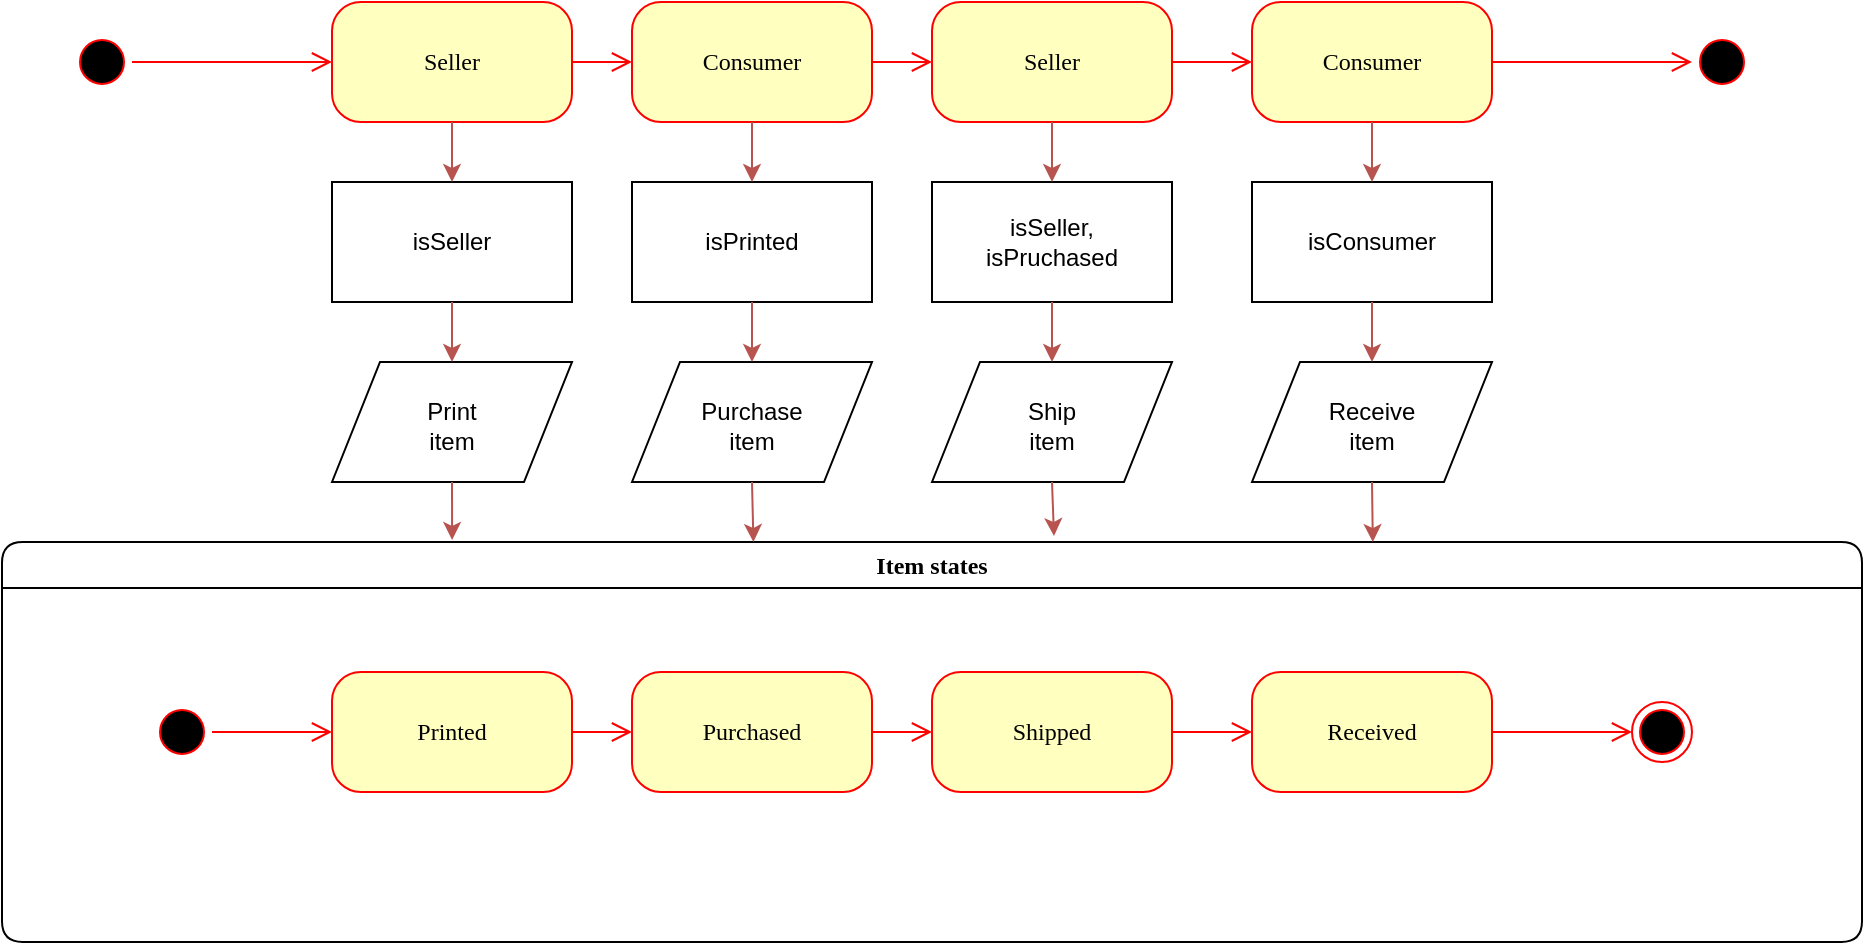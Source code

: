 <mxfile version="10.8.4" type="device"><diagram name="Page-1" id="58cdce13-f638-feb5-8d6f-7d28b1aa9fa0"><mxGraphModel dx="918" dy="616" grid="1" gridSize="10" guides="1" tooltips="1" connect="1" arrows="1" fold="1" page="1" pageScale="1" pageWidth="1100" pageHeight="850" background="#ffffff" math="0" shadow="0"><root><mxCell id="0"/><mxCell id="1" parent="0"/><mxCell id="382b91b5511bd0f7-1" value="" style="ellipse;html=1;shape=startState;fillColor=#000000;strokeColor=#ff0000;rounded=1;shadow=0;comic=0;labelBackgroundColor=none;fontFamily=Verdana;fontSize=12;fontColor=#000000;align=center;direction=south;" parent="1" vertex="1"><mxGeometry x="130" y="135" width="30" height="30" as="geometry"/></mxCell><mxCell id="382b91b5511bd0f7-6" value="Seller" style="rounded=1;whiteSpace=wrap;html=1;arcSize=24;fillColor=#ffffc0;strokeColor=#ff0000;shadow=0;comic=0;labelBackgroundColor=none;fontFamily=Verdana;fontSize=12;fontColor=#000000;align=center;" parent="1" vertex="1"><mxGeometry x="260" y="120" width="120" height="60" as="geometry"/></mxCell><mxCell id="382b91b5511bd0f7-7" value="Consumer" style="rounded=1;whiteSpace=wrap;html=1;arcSize=24;fillColor=#ffffc0;strokeColor=#ff0000;shadow=0;comic=0;labelBackgroundColor=none;fontFamily=Verdana;fontSize=12;fontColor=#000000;align=center;" parent="1" vertex="1"><mxGeometry x="410" y="120" width="120" height="60" as="geometry"/></mxCell><mxCell id="2a3bc250acf0617d-7" value="Item states" style="swimlane;whiteSpace=wrap;html=1;rounded=1;shadow=0;comic=0;labelBackgroundColor=none;strokeColor=#000000;strokeWidth=1;fillColor=#ffffff;fontFamily=Verdana;fontSize=12;fontColor=#000000;align=center;" parent="1" vertex="1"><mxGeometry x="95" y="390" width="930" height="200" as="geometry"/></mxCell><mxCell id="3cde6dad864a17aa-10" style="edgeStyle=elbowEdgeStyle;html=1;labelBackgroundColor=none;endArrow=open;endSize=8;strokeColor=#ff0000;fontFamily=Verdana;fontSize=12;align=left;" parent="2a3bc250acf0617d-7" edge="1"><mxGeometry relative="1" as="geometry"><mxPoint x="285" y="95" as="sourcePoint"/><mxPoint x="315" y="95" as="targetPoint"/></mxGeometry></mxCell><mxCell id="382b91b5511bd0f7-8" value="Printed" style="rounded=1;whiteSpace=wrap;html=1;arcSize=24;fillColor=#ffffc0;strokeColor=#ff0000;shadow=0;comic=0;labelBackgroundColor=none;fontFamily=Verdana;fontSize=12;fontColor=#000000;align=center;" parent="2a3bc250acf0617d-7" vertex="1"><mxGeometry x="165" y="65" width="120" height="60" as="geometry"/></mxCell><mxCell id="24f968d109e7d6b4-3" value="" style="ellipse;html=1;shape=endState;fillColor=#000000;strokeColor=#ff0000;rounded=1;shadow=0;comic=0;labelBackgroundColor=none;fontFamily=Verdana;fontSize=12;fontColor=#000000;align=center;" parent="2a3bc250acf0617d-7" vertex="1"><mxGeometry x="815" y="80" width="30" height="30" as="geometry"/></mxCell><mxCell id="3cde6dad864a17aa-9" style="edgeStyle=elbowEdgeStyle;html=1;labelBackgroundColor=none;endArrow=open;endSize=8;strokeColor=#ff0000;fontFamily=Verdana;fontSize=12;align=left;" parent="2a3bc250acf0617d-7" source="2a3bc250acf0617d-3" target="382b91b5511bd0f7-8" edge="1"><mxGeometry relative="1" as="geometry"/></mxCell><mxCell id="2a3bc250acf0617d-3" value="" style="ellipse;html=1;shape=startState;fillColor=#000000;strokeColor=#ff0000;rounded=1;shadow=0;comic=0;labelBackgroundColor=none;fontFamily=Verdana;fontSize=12;fontColor=#000000;align=center;direction=south;" parent="2a3bc250acf0617d-7" vertex="1"><mxGeometry x="75" y="80" width="30" height="30" as="geometry"/></mxCell><mxCell id="3cde6dad864a17aa-1" value="Purchased" style="rounded=1;whiteSpace=wrap;html=1;arcSize=24;fillColor=#ffffc0;strokeColor=#ff0000;shadow=0;comic=0;labelBackgroundColor=none;fontFamily=Verdana;fontSize=12;fontColor=#000000;align=center;" parent="2a3bc250acf0617d-7" vertex="1"><mxGeometry x="315" y="65" width="120" height="60" as="geometry"/></mxCell><mxCell id="3cde6dad864a17aa-12" style="edgeStyle=elbowEdgeStyle;html=1;labelBackgroundColor=none;endArrow=open;endSize=8;strokeColor=#ff0000;fontFamily=Verdana;fontSize=12;align=left;" parent="2a3bc250acf0617d-7" source="3cde6dad864a17aa-2" target="24f968d109e7d6b4-3" edge="1"><mxGeometry relative="1" as="geometry"/></mxCell><mxCell id="3cde6dad864a17aa-2" value="Received" style="rounded=1;whiteSpace=wrap;html=1;arcSize=24;fillColor=#ffffc0;strokeColor=#ff0000;shadow=0;comic=0;labelBackgroundColor=none;fontFamily=Verdana;fontSize=12;fontColor=#000000;align=center;" parent="2a3bc250acf0617d-7" vertex="1"><mxGeometry x="625" y="65" width="120" height="60" as="geometry"/></mxCell><mxCell id="1wicVT3RyVXFWvX4Rglo-1" value="Shipped" style="rounded=1;whiteSpace=wrap;html=1;arcSize=24;fillColor=#ffffc0;strokeColor=#ff0000;shadow=0;comic=0;labelBackgroundColor=none;fontFamily=Verdana;fontSize=12;fontColor=#000000;align=center;" vertex="1" parent="2a3bc250acf0617d-7"><mxGeometry x="465" y="65" width="120" height="60" as="geometry"/></mxCell><mxCell id="1wicVT3RyVXFWvX4Rglo-3" style="edgeStyle=elbowEdgeStyle;html=1;labelBackgroundColor=none;endArrow=open;endSize=8;strokeColor=#ff0000;fontFamily=Verdana;fontSize=12;align=left;exitX=1;exitY=0.5;exitDx=0;exitDy=0;entryX=0;entryY=0.5;entryDx=0;entryDy=0;" edge="1" parent="2a3bc250acf0617d-7" source="3cde6dad864a17aa-1" target="1wicVT3RyVXFWvX4Rglo-1"><mxGeometry relative="1" as="geometry"><mxPoint x="455" y="95" as="sourcePoint"/><mxPoint x="485" y="95" as="targetPoint"/></mxGeometry></mxCell><mxCell id="1wicVT3RyVXFWvX4Rglo-4" style="edgeStyle=elbowEdgeStyle;html=1;labelBackgroundColor=none;endArrow=open;endSize=8;strokeColor=#ff0000;fontFamily=Verdana;fontSize=12;align=left;exitX=1;exitY=0.5;exitDx=0;exitDy=0;entryX=0;entryY=0.5;entryDx=0;entryDy=0;" edge="1" parent="2a3bc250acf0617d-7" source="1wicVT3RyVXFWvX4Rglo-1" target="3cde6dad864a17aa-2"><mxGeometry relative="1" as="geometry"><mxPoint x="605" y="200" as="sourcePoint"/><mxPoint x="625" y="200" as="targetPoint"/></mxGeometry></mxCell><mxCell id="2a3bc250acf0617d-9" style="edgeStyle=orthogonalEdgeStyle;html=1;labelBackgroundColor=none;endArrow=open;endSize=8;strokeColor=#ff0000;fontFamily=Verdana;fontSize=12;align=left;" parent="1" source="382b91b5511bd0f7-1" target="382b91b5511bd0f7-6" edge="1"><mxGeometry relative="1" as="geometry"/></mxCell><mxCell id="1wicVT3RyVXFWvX4Rglo-5" value="Seller" style="rounded=1;whiteSpace=wrap;html=1;arcSize=24;fillColor=#ffffc0;strokeColor=#ff0000;shadow=0;comic=0;labelBackgroundColor=none;fontFamily=Verdana;fontSize=12;fontColor=#000000;align=center;" vertex="1" parent="1"><mxGeometry x="560" y="120" width="120" height="60" as="geometry"/></mxCell><mxCell id="1wicVT3RyVXFWvX4Rglo-6" value="Consumer" style="rounded=1;whiteSpace=wrap;html=1;arcSize=24;fillColor=#ffffc0;strokeColor=#ff0000;shadow=0;comic=0;labelBackgroundColor=none;fontFamily=Verdana;fontSize=12;fontColor=#000000;align=center;" vertex="1" parent="1"><mxGeometry x="720" y="120" width="120" height="60" as="geometry"/></mxCell><mxCell id="1wicVT3RyVXFWvX4Rglo-7" value="" style="ellipse;html=1;shape=startState;fillColor=#000000;strokeColor=#ff0000;rounded=1;shadow=0;comic=0;labelBackgroundColor=none;fontFamily=Verdana;fontSize=12;fontColor=#000000;align=center;direction=south;" vertex="1" parent="1"><mxGeometry x="940" y="135" width="30" height="30" as="geometry"/></mxCell><mxCell id="1wicVT3RyVXFWvX4Rglo-8" style="edgeStyle=orthogonalEdgeStyle;html=1;labelBackgroundColor=none;endArrow=open;endSize=8;strokeColor=#ff0000;fontFamily=Verdana;fontSize=12;align=left;exitX=1;exitY=0.5;exitDx=0;exitDy=0;entryX=0.5;entryY=1;entryDx=0;entryDy=0;" edge="1" parent="1" source="1wicVT3RyVXFWvX4Rglo-6" target="1wicVT3RyVXFWvX4Rglo-7"><mxGeometry relative="1" as="geometry"><mxPoint x="890" y="220" as="sourcePoint"/><mxPoint x="990" y="220" as="targetPoint"/></mxGeometry></mxCell><mxCell id="1wicVT3RyVXFWvX4Rglo-9" style="edgeStyle=elbowEdgeStyle;html=1;labelBackgroundColor=none;endArrow=open;endSize=8;strokeColor=#ff0000;fontFamily=Verdana;fontSize=12;align=left;exitX=1;exitY=0.5;exitDx=0;exitDy=0;entryX=0;entryY=0.5;entryDx=0;entryDy=0;" edge="1" parent="1" source="382b91b5511bd0f7-6" target="382b91b5511bd0f7-7"><mxGeometry relative="1" as="geometry"><mxPoint x="400" y="190" as="sourcePoint"/><mxPoint x="430" y="190" as="targetPoint"/></mxGeometry></mxCell><mxCell id="1wicVT3RyVXFWvX4Rglo-10" style="edgeStyle=elbowEdgeStyle;html=1;labelBackgroundColor=none;endArrow=open;endSize=8;strokeColor=#ff0000;fontFamily=Verdana;fontSize=12;align=left;exitX=1;exitY=0.5;exitDx=0;exitDy=0;entryX=0;entryY=0.5;entryDx=0;entryDy=0;" edge="1" parent="1" source="382b91b5511bd0f7-7" target="1wicVT3RyVXFWvX4Rglo-5"><mxGeometry relative="1" as="geometry"><mxPoint x="550" y="220" as="sourcePoint"/><mxPoint x="580" y="220" as="targetPoint"/></mxGeometry></mxCell><mxCell id="1wicVT3RyVXFWvX4Rglo-11" style="edgeStyle=elbowEdgeStyle;html=1;labelBackgroundColor=none;endArrow=open;endSize=8;strokeColor=#ff0000;fontFamily=Verdana;fontSize=12;align=left;exitX=1;exitY=0.5;exitDx=0;exitDy=0;entryX=0;entryY=0.5;entryDx=0;entryDy=0;" edge="1" parent="1" source="1wicVT3RyVXFWvX4Rglo-5" target="1wicVT3RyVXFWvX4Rglo-6"><mxGeometry relative="1" as="geometry"><mxPoint x="700" y="220" as="sourcePoint"/><mxPoint x="730" y="220" as="targetPoint"/></mxGeometry></mxCell><mxCell id="1wicVT3RyVXFWvX4Rglo-12" value="" style="rounded=0;whiteSpace=wrap;html=1;" vertex="1" parent="1"><mxGeometry x="260" y="210" width="120" height="60" as="geometry"/></mxCell><mxCell id="1wicVT3RyVXFWvX4Rglo-13" value="isSeller" style="text;html=1;strokeColor=none;fillColor=none;align=center;verticalAlign=middle;whiteSpace=wrap;rounded=0;" vertex="1" parent="1"><mxGeometry x="300" y="230" width="40" height="20" as="geometry"/></mxCell><mxCell id="1wicVT3RyVXFWvX4Rglo-15" value="" style="shape=parallelogram;perimeter=parallelogramPerimeter;whiteSpace=wrap;html=1;" vertex="1" parent="1"><mxGeometry x="260" y="300" width="120" height="60" as="geometry"/></mxCell><mxCell id="1wicVT3RyVXFWvX4Rglo-17" value="Print item" style="text;html=1;strokeColor=none;fillColor=none;align=center;verticalAlign=middle;whiteSpace=wrap;rounded=0;" vertex="1" parent="1"><mxGeometry x="300" y="322" width="40" height="20" as="geometry"/></mxCell><mxCell id="1wicVT3RyVXFWvX4Rglo-18" value="" style="rounded=0;whiteSpace=wrap;html=1;" vertex="1" parent="1"><mxGeometry x="410" y="210" width="120" height="60" as="geometry"/></mxCell><mxCell id="1wicVT3RyVXFWvX4Rglo-19" value="isPrinted" style="text;html=1;strokeColor=none;fillColor=none;align=center;verticalAlign=middle;whiteSpace=wrap;rounded=0;" vertex="1" parent="1"><mxGeometry x="450" y="230" width="40" height="20" as="geometry"/></mxCell><mxCell id="1wicVT3RyVXFWvX4Rglo-20" value="" style="shape=parallelogram;perimeter=parallelogramPerimeter;whiteSpace=wrap;html=1;" vertex="1" parent="1"><mxGeometry x="410" y="300" width="120" height="60" as="geometry"/></mxCell><mxCell id="1wicVT3RyVXFWvX4Rglo-21" value="Purchase item" style="text;html=1;strokeColor=none;fillColor=none;align=center;verticalAlign=middle;whiteSpace=wrap;rounded=0;" vertex="1" parent="1"><mxGeometry x="450" y="322" width="40" height="20" as="geometry"/></mxCell><mxCell id="1wicVT3RyVXFWvX4Rglo-22" value="" style="rounded=0;whiteSpace=wrap;html=1;" vertex="1" parent="1"><mxGeometry x="560" y="210" width="120" height="60" as="geometry"/></mxCell><mxCell id="1wicVT3RyVXFWvX4Rglo-23" value="isSeller, isPruchased" style="text;html=1;strokeColor=none;fillColor=none;align=center;verticalAlign=middle;whiteSpace=wrap;rounded=0;" vertex="1" parent="1"><mxGeometry x="600" y="230" width="40" height="20" as="geometry"/></mxCell><mxCell id="1wicVT3RyVXFWvX4Rglo-24" value="" style="shape=parallelogram;perimeter=parallelogramPerimeter;whiteSpace=wrap;html=1;" vertex="1" parent="1"><mxGeometry x="560" y="300" width="120" height="60" as="geometry"/></mxCell><mxCell id="1wicVT3RyVXFWvX4Rglo-25" value="Ship item" style="text;html=1;strokeColor=none;fillColor=none;align=center;verticalAlign=middle;whiteSpace=wrap;rounded=0;" vertex="1" parent="1"><mxGeometry x="600" y="322" width="40" height="20" as="geometry"/></mxCell><mxCell id="1wicVT3RyVXFWvX4Rglo-26" value="" style="rounded=0;whiteSpace=wrap;html=1;" vertex="1" parent="1"><mxGeometry x="720" y="210" width="120" height="60" as="geometry"/></mxCell><mxCell id="1wicVT3RyVXFWvX4Rglo-27" value="isConsumer" style="text;html=1;strokeColor=none;fillColor=none;align=center;verticalAlign=middle;whiteSpace=wrap;rounded=0;" vertex="1" parent="1"><mxGeometry x="760" y="230" width="40" height="20" as="geometry"/></mxCell><mxCell id="1wicVT3RyVXFWvX4Rglo-28" value="" style="shape=parallelogram;perimeter=parallelogramPerimeter;whiteSpace=wrap;html=1;" vertex="1" parent="1"><mxGeometry x="720" y="300" width="120" height="60" as="geometry"/></mxCell><mxCell id="1wicVT3RyVXFWvX4Rglo-29" value="Receive item" style="text;html=1;strokeColor=none;fillColor=none;align=center;verticalAlign=middle;whiteSpace=wrap;rounded=0;" vertex="1" parent="1"><mxGeometry x="760" y="322" width="40" height="20" as="geometry"/></mxCell><mxCell id="1wicVT3RyVXFWvX4Rglo-30" value="" style="endArrow=classic;html=1;exitX=0.5;exitY=1;exitDx=0;exitDy=0;entryX=0.5;entryY=0;entryDx=0;entryDy=0;fillColor=#f8cecc;strokeColor=#b85450;" edge="1" parent="1" source="382b91b5511bd0f7-6" target="1wicVT3RyVXFWvX4Rglo-12"><mxGeometry width="50" height="50" relative="1" as="geometry"><mxPoint x="100" y="810" as="sourcePoint"/><mxPoint x="150" y="760" as="targetPoint"/></mxGeometry></mxCell><mxCell id="1wicVT3RyVXFWvX4Rglo-31" value="" style="endArrow=classic;html=1;exitX=0.5;exitY=1;exitDx=0;exitDy=0;entryX=0.5;entryY=0;entryDx=0;entryDy=0;fillColor=#f8cecc;strokeColor=#b85450;" edge="1" parent="1" source="1wicVT3RyVXFWvX4Rglo-12" target="1wicVT3RyVXFWvX4Rglo-15"><mxGeometry width="50" height="50" relative="1" as="geometry"><mxPoint x="330" y="190" as="sourcePoint"/><mxPoint x="330" y="220" as="targetPoint"/></mxGeometry></mxCell><mxCell id="1wicVT3RyVXFWvX4Rglo-32" value="" style="endArrow=classic;html=1;exitX=0.5;exitY=1;exitDx=0;exitDy=0;entryX=0.242;entryY=-0.005;entryDx=0;entryDy=0;fillColor=#f8cecc;strokeColor=#b85450;entryPerimeter=0;" edge="1" parent="1" source="1wicVT3RyVXFWvX4Rglo-15" target="2a3bc250acf0617d-7"><mxGeometry width="50" height="50" relative="1" as="geometry"><mxPoint x="340" y="200" as="sourcePoint"/><mxPoint x="340" y="230" as="targetPoint"/></mxGeometry></mxCell><mxCell id="1wicVT3RyVXFWvX4Rglo-35" value="" style="endArrow=classic;html=1;exitX=0.5;exitY=1;exitDx=0;exitDy=0;entryX=0.5;entryY=0;entryDx=0;entryDy=0;fillColor=#f8cecc;strokeColor=#b85450;" edge="1" parent="1" source="382b91b5511bd0f7-7" target="1wicVT3RyVXFWvX4Rglo-18"><mxGeometry width="50" height="50" relative="1" as="geometry"><mxPoint x="350" y="210" as="sourcePoint"/><mxPoint x="350" y="240" as="targetPoint"/></mxGeometry></mxCell><mxCell id="1wicVT3RyVXFWvX4Rglo-36" value="" style="endArrow=classic;html=1;exitX=0.5;exitY=1;exitDx=0;exitDy=0;entryX=0.5;entryY=0;entryDx=0;entryDy=0;fillColor=#f8cecc;strokeColor=#b85450;" edge="1" parent="1" source="1wicVT3RyVXFWvX4Rglo-18" target="1wicVT3RyVXFWvX4Rglo-20"><mxGeometry width="50" height="50" relative="1" as="geometry"><mxPoint x="360" y="220" as="sourcePoint"/><mxPoint x="360" y="250" as="targetPoint"/></mxGeometry></mxCell><mxCell id="1wicVT3RyVXFWvX4Rglo-37" value="" style="endArrow=classic;html=1;exitX=0.5;exitY=1;exitDx=0;exitDy=0;entryX=0.404;entryY=0;entryDx=0;entryDy=0;fillColor=#f8cecc;strokeColor=#b85450;entryPerimeter=0;" edge="1" parent="1" source="1wicVT3RyVXFWvX4Rglo-20" target="2a3bc250acf0617d-7"><mxGeometry width="50" height="50" relative="1" as="geometry"><mxPoint x="370" y="230" as="sourcePoint"/><mxPoint x="370" y="260" as="targetPoint"/></mxGeometry></mxCell><mxCell id="1wicVT3RyVXFWvX4Rglo-38" value="" style="endArrow=classic;html=1;exitX=0.5;exitY=1;exitDx=0;exitDy=0;entryX=0.5;entryY=0;entryDx=0;entryDy=0;fillColor=#f8cecc;strokeColor=#b85450;" edge="1" parent="1" source="1wicVT3RyVXFWvX4Rglo-5" target="1wicVT3RyVXFWvX4Rglo-22"><mxGeometry width="50" height="50" relative="1" as="geometry"><mxPoint x="380" y="240" as="sourcePoint"/><mxPoint x="380" y="270" as="targetPoint"/></mxGeometry></mxCell><mxCell id="1wicVT3RyVXFWvX4Rglo-39" value="" style="endArrow=classic;html=1;exitX=0.5;exitY=1;exitDx=0;exitDy=0;entryX=0.5;entryY=0;entryDx=0;entryDy=0;fillColor=#f8cecc;strokeColor=#b85450;" edge="1" parent="1" source="1wicVT3RyVXFWvX4Rglo-22" target="1wicVT3RyVXFWvX4Rglo-24"><mxGeometry width="50" height="50" relative="1" as="geometry"><mxPoint x="390" y="250" as="sourcePoint"/><mxPoint x="390" y="280" as="targetPoint"/></mxGeometry></mxCell><mxCell id="1wicVT3RyVXFWvX4Rglo-40" value="" style="endArrow=classic;html=1;exitX=0.5;exitY=1;exitDx=0;exitDy=0;fillColor=#f8cecc;strokeColor=#b85450;" edge="1" parent="1" source="1wicVT3RyVXFWvX4Rglo-24"><mxGeometry width="50" height="50" relative="1" as="geometry"><mxPoint x="400" y="260" as="sourcePoint"/><mxPoint x="621" y="387" as="targetPoint"/></mxGeometry></mxCell><mxCell id="1wicVT3RyVXFWvX4Rglo-41" value="" style="endArrow=classic;html=1;exitX=0.5;exitY=1;exitDx=0;exitDy=0;entryX=0.5;entryY=0;entryDx=0;entryDy=0;fillColor=#f8cecc;strokeColor=#b85450;" edge="1" parent="1" source="1wicVT3RyVXFWvX4Rglo-6" target="1wicVT3RyVXFWvX4Rglo-26"><mxGeometry width="50" height="50" relative="1" as="geometry"><mxPoint x="410" y="270" as="sourcePoint"/><mxPoint x="410" y="300" as="targetPoint"/></mxGeometry></mxCell><mxCell id="1wicVT3RyVXFWvX4Rglo-42" value="" style="endArrow=classic;html=1;exitX=0.5;exitY=1;exitDx=0;exitDy=0;entryX=0.5;entryY=0;entryDx=0;entryDy=0;fillColor=#f8cecc;strokeColor=#b85450;" edge="1" parent="1" source="1wicVT3RyVXFWvX4Rglo-26" target="1wicVT3RyVXFWvX4Rglo-28"><mxGeometry width="50" height="50" relative="1" as="geometry"><mxPoint x="420" y="280" as="sourcePoint"/><mxPoint x="420" y="310" as="targetPoint"/></mxGeometry></mxCell><mxCell id="1wicVT3RyVXFWvX4Rglo-43" value="" style="endArrow=classic;html=1;exitX=0.5;exitY=1;exitDx=0;exitDy=0;entryX=0.737;entryY=0;entryDx=0;entryDy=0;fillColor=#f8cecc;strokeColor=#b85450;entryPerimeter=0;" edge="1" parent="1" source="1wicVT3RyVXFWvX4Rglo-28" target="2a3bc250acf0617d-7"><mxGeometry width="50" height="50" relative="1" as="geometry"><mxPoint x="430" y="290" as="sourcePoint"/><mxPoint x="430" y="320" as="targetPoint"/></mxGeometry></mxCell></root></mxGraphModel></diagram></mxfile>